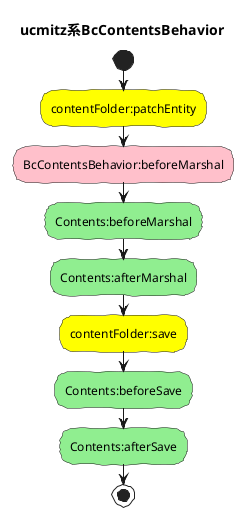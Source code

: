 @startuml
skinparam backgroundColor white
skinparam handwritten true
title "ucmitz系BcContentsBehavior"

start
#yellow :contentFolder:patchEntity;
#Pink :BcContentsBehavior:beforeMarshal;
#lightGreen :Contents:beforeMarshal;
#lightGreen :Contents:afterMarshal;
#yellow :contentFolder:save;
#lightGreen :Contents:beforeSave;
#lightGreen :Contents:afterSave;
stop
@enduml
